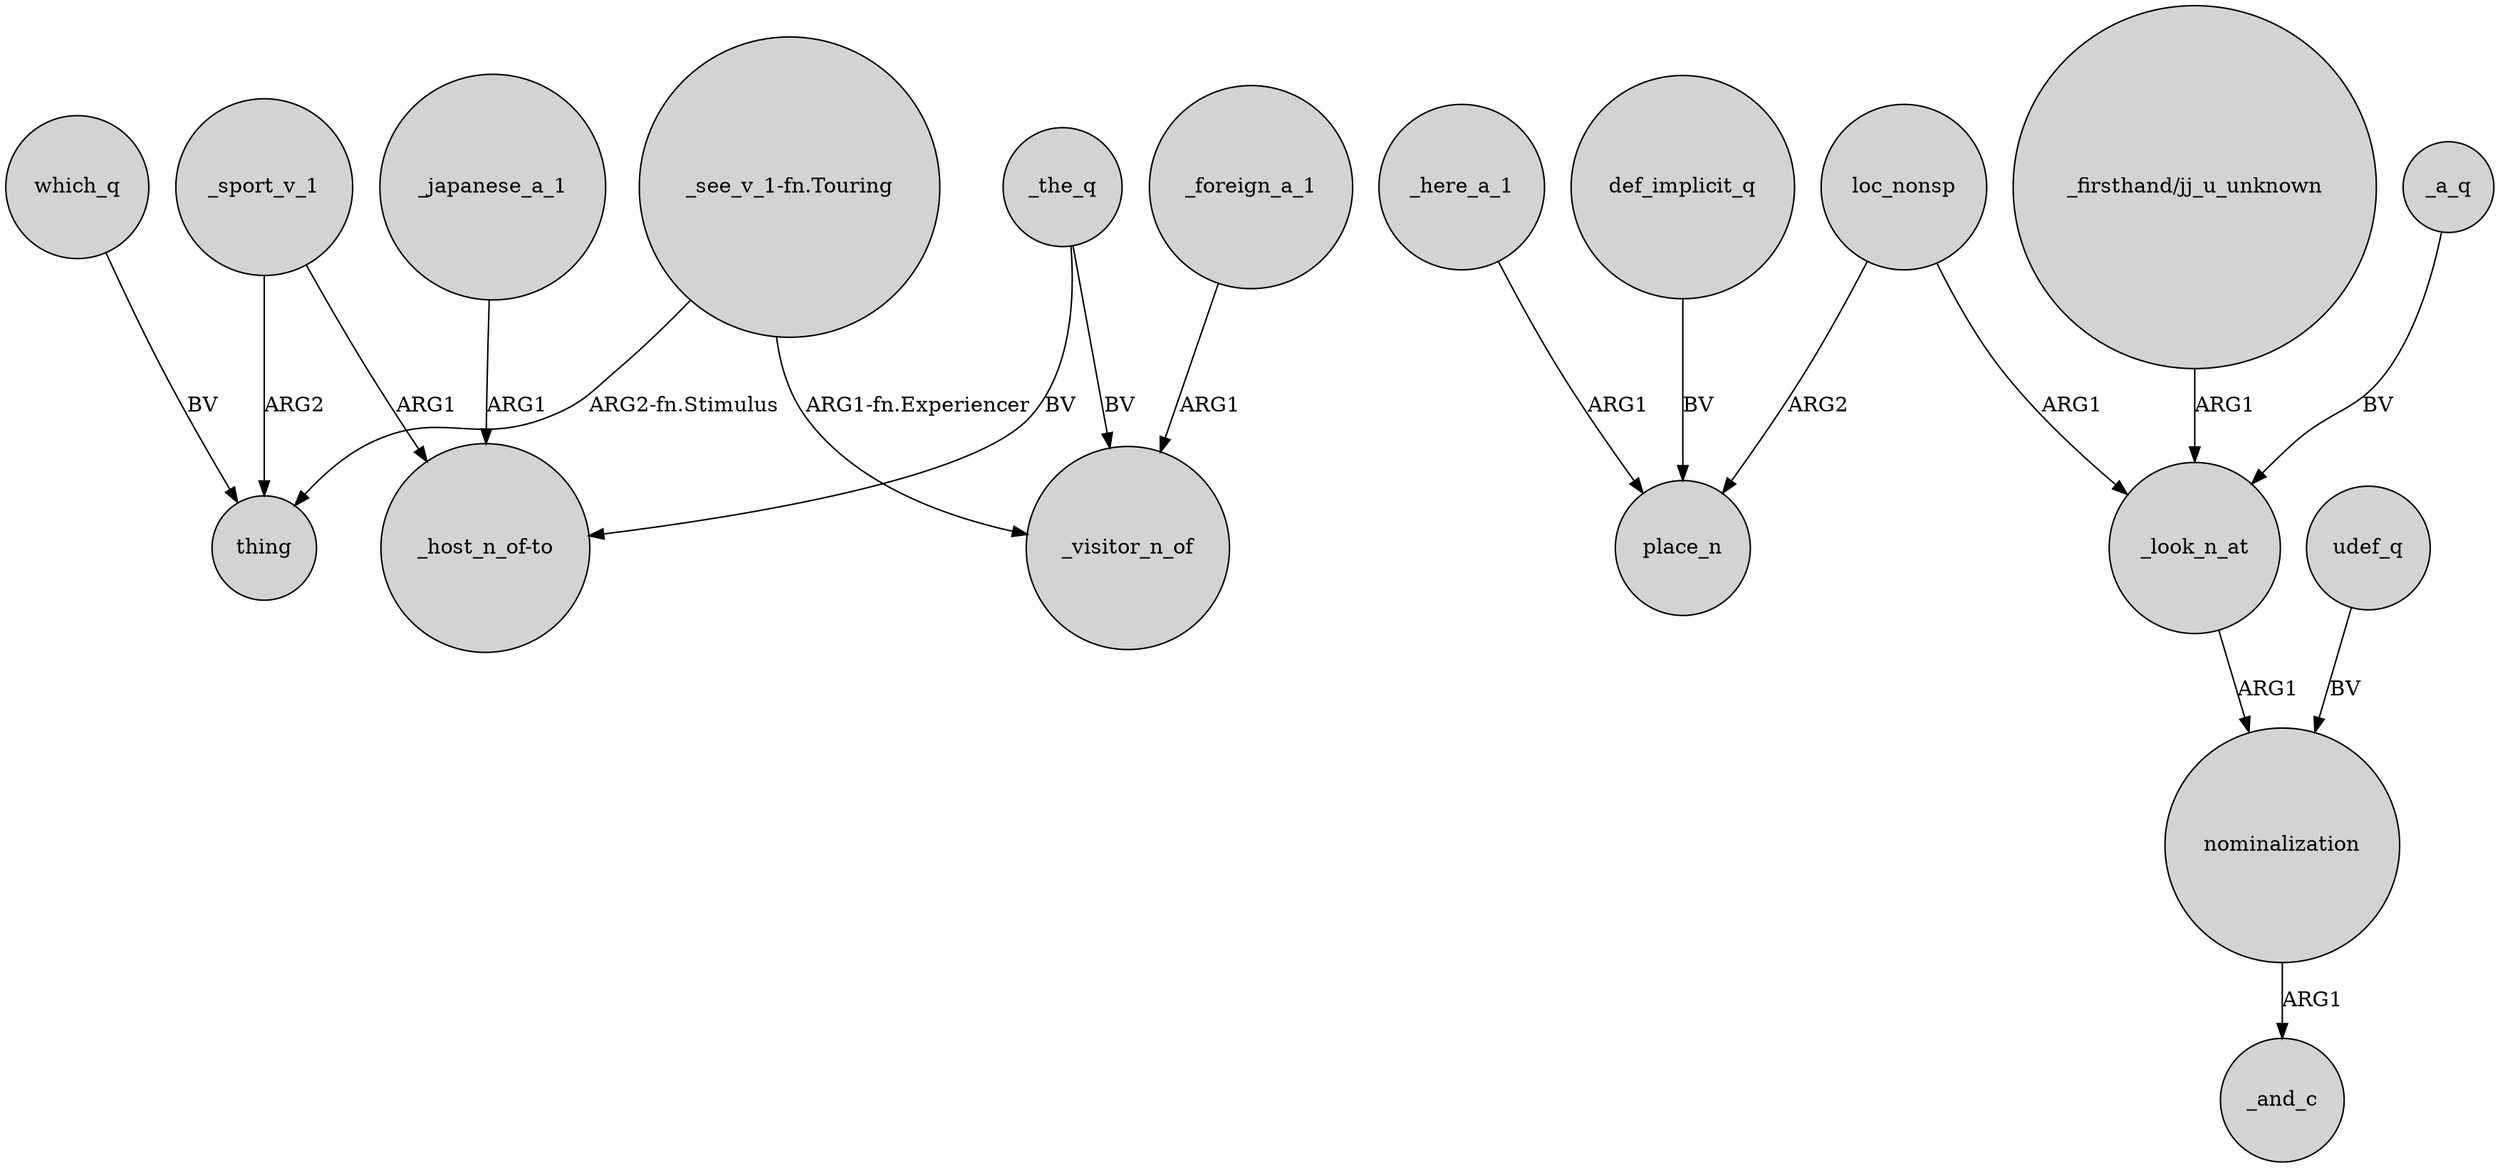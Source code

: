 digraph {
	node [shape=circle style=filled]
	"_see_v_1-fn.Touring" -> thing [label="ARG2-fn.Stimulus"]
	_foreign_a_1 -> _visitor_n_of [label=ARG1]
	loc_nonsp -> place_n [label=ARG2]
	_look_n_at -> nominalization [label=ARG1]
	def_implicit_q -> place_n [label=BV]
	_here_a_1 -> place_n [label=ARG1]
	loc_nonsp -> _look_n_at [label=ARG1]
	_sport_v_1 -> "_host_n_of-to" [label=ARG1]
	_the_q -> _visitor_n_of [label=BV]
	"_firsthand/jj_u_unknown" -> _look_n_at [label=ARG1]
	_a_q -> _look_n_at [label=BV]
	_japanese_a_1 -> "_host_n_of-to" [label=ARG1]
	_sport_v_1 -> thing [label=ARG2]
	nominalization -> _and_c [label=ARG1]
	udef_q -> nominalization [label=BV]
	_the_q -> "_host_n_of-to" [label=BV]
	which_q -> thing [label=BV]
	"_see_v_1-fn.Touring" -> _visitor_n_of [label="ARG1-fn.Experiencer"]
}
